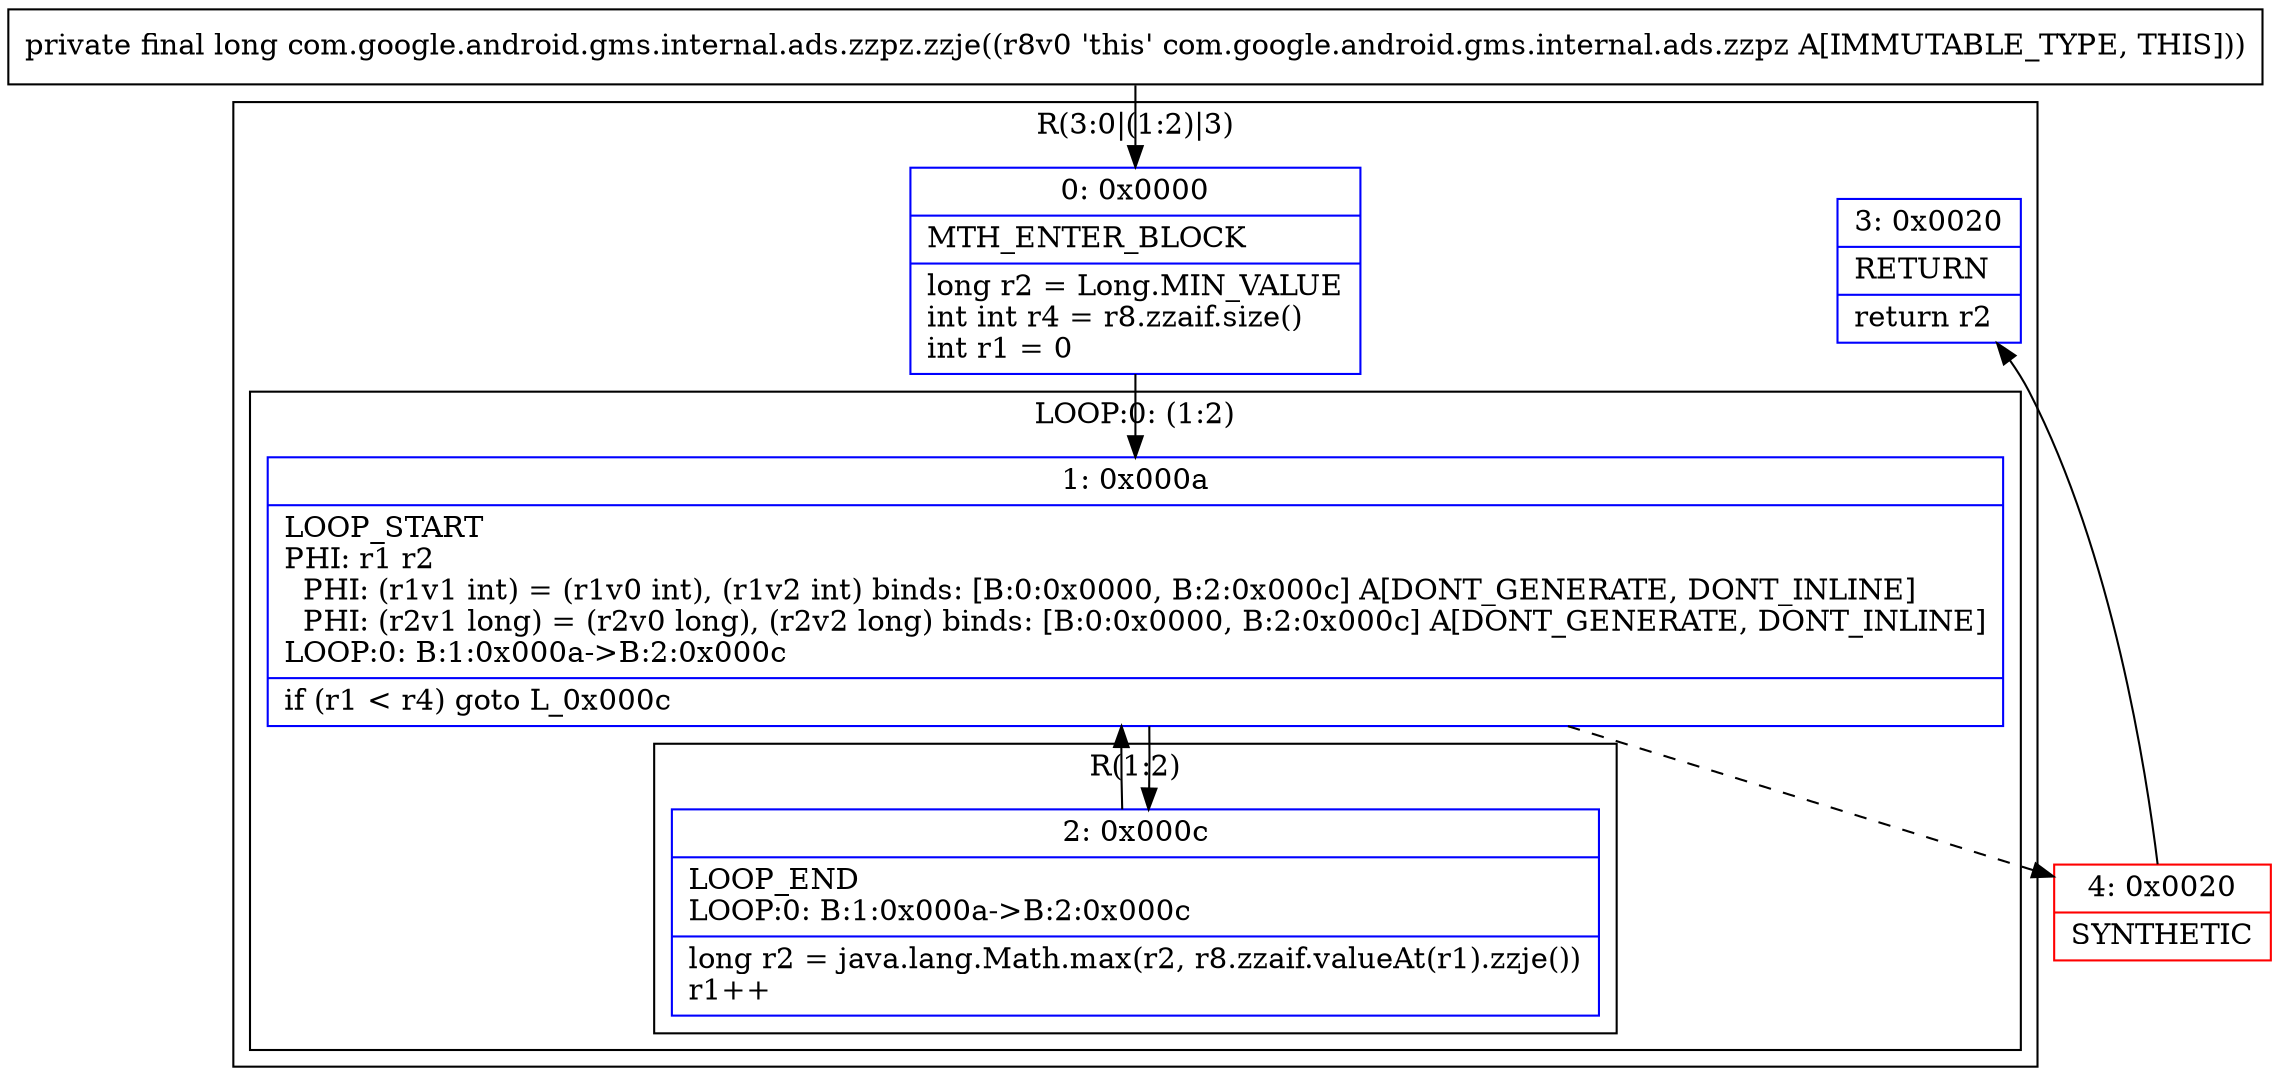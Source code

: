 digraph "CFG forcom.google.android.gms.internal.ads.zzpz.zzje()J" {
subgraph cluster_Region_1434443639 {
label = "R(3:0|(1:2)|3)";
node [shape=record,color=blue];
Node_0 [shape=record,label="{0\:\ 0x0000|MTH_ENTER_BLOCK\l|long r2 = Long.MIN_VALUE\lint int r4 = r8.zzaif.size()\lint r1 = 0\l}"];
subgraph cluster_LoopRegion_2015306141 {
label = "LOOP:0: (1:2)";
node [shape=record,color=blue];
Node_1 [shape=record,label="{1\:\ 0x000a|LOOP_START\lPHI: r1 r2 \l  PHI: (r1v1 int) = (r1v0 int), (r1v2 int) binds: [B:0:0x0000, B:2:0x000c] A[DONT_GENERATE, DONT_INLINE]\l  PHI: (r2v1 long) = (r2v0 long), (r2v2 long) binds: [B:0:0x0000, B:2:0x000c] A[DONT_GENERATE, DONT_INLINE]\lLOOP:0: B:1:0x000a\-\>B:2:0x000c\l|if (r1 \< r4) goto L_0x000c\l}"];
subgraph cluster_Region_1943278309 {
label = "R(1:2)";
node [shape=record,color=blue];
Node_2 [shape=record,label="{2\:\ 0x000c|LOOP_END\lLOOP:0: B:1:0x000a\-\>B:2:0x000c\l|long r2 = java.lang.Math.max(r2, r8.zzaif.valueAt(r1).zzje())\lr1++\l}"];
}
}
Node_3 [shape=record,label="{3\:\ 0x0020|RETURN\l|return r2\l}"];
}
Node_4 [shape=record,color=red,label="{4\:\ 0x0020|SYNTHETIC\l}"];
MethodNode[shape=record,label="{private final long com.google.android.gms.internal.ads.zzpz.zzje((r8v0 'this' com.google.android.gms.internal.ads.zzpz A[IMMUTABLE_TYPE, THIS])) }"];
MethodNode -> Node_0;
Node_0 -> Node_1;
Node_1 -> Node_2;
Node_1 -> Node_4[style=dashed];
Node_2 -> Node_1;
Node_4 -> Node_3;
}

